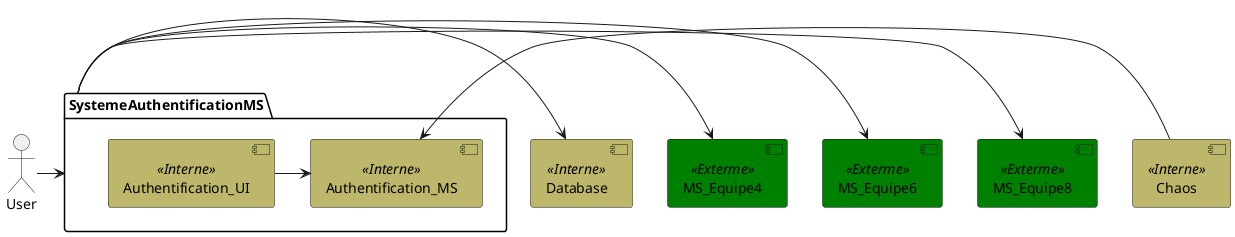 @startuml
skinparam component {
  backgroundColor<<Interne>> DarkKhaki
  backgroundColor<<Exterme>> Green
}
actor User as u
package SystemeAuthentificationMS as s {
 [Authentification_UI] as clt <<Interne>>
 [Authentification_MS] as ms <<Interne>>
    } 
 [Database] as bd <<Interne>>
 [Chaos] as k <<Interne>>
 [MS_Equipe4] as 4 <<Exterme>>
 [MS_Equipe6] as 6 <<Exterme>>
 [MS_Equipe8] as 8 <<Exterme>>
 
u   ->   s 
s  ->  bd
s  ->  4
s  ->  6
s  ->  8
clt   ->  ms 
k   ->  ms 
@enduml
